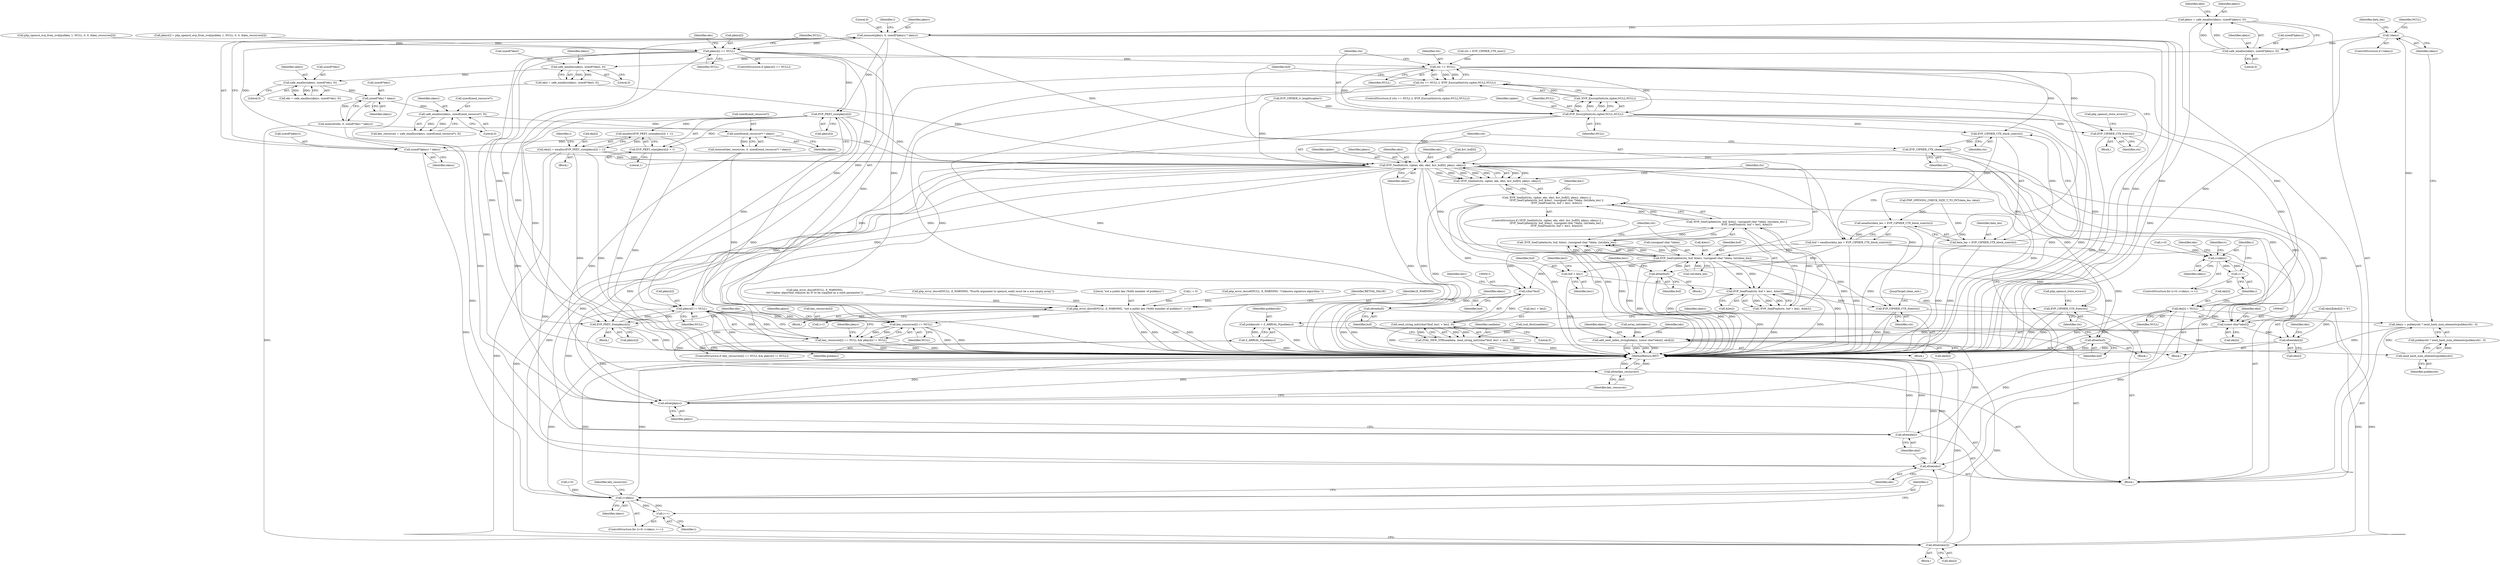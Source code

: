 digraph "0_php_91826a311dd37f4c4e5d605fa7af331e80ddd4c3@API" {
"1000272" [label="(Call,memset(pkeys, 0, sizeof(*pkeys) * nkeys))"];
"1000226" [label="(Call,pkeys = safe_emalloc(nkeys, sizeof(*pkeys), 0))"];
"1000228" [label="(Call,safe_emalloc(nkeys, sizeof(*pkeys), 0))"];
"1000177" [label="(Call,!nkeys)"];
"1000169" [label="(Call,nkeys = pubkeysht ? zend_hash_num_elements(pubkeysht) : 0)"];
"1000173" [label="(Call,zend_hash_num_elements(pubkeysht))"];
"1000165" [label="(Call,pubkeysht = Z_ARRVAL_P(pubkeys))"];
"1000167" [label="(Call,Z_ARRVAL_P(pubkeys))"];
"1000275" [label="(Call,sizeof(*pkeys) * nkeys)"];
"1000268" [label="(Call,sizeof(zend_resource*) * nkeys)"];
"1000260" [label="(Call,safe_emalloc(nkeys, sizeof(zend_resource*), 0))"];
"1000253" [label="(Call,sizeof(*eks) * nkeys)"];
"1000244" [label="(Call,safe_emalloc(nkeys, sizeof(*eks), 0))"];
"1000236" [label="(Call,safe_emalloc(nkeys, sizeof(*eksl), 0))"];
"1000299" [label="(Call,pkeys[i] == NULL)"];
"1000305" [label="(Call,php_error_docref(NULL, E_WARNING, \"not a public key (%dth member of pubkeys)\", i+1))"];
"1000504" [label="(Call,key_resources[i] == NULL)"];
"1000503" [label="(Call,key_resources[i] == NULL && pkeys[i] != NULL)"];
"1000509" [label="(Call,pkeys[i] != NULL)"];
"1000515" [label="(Call,EVP_PKEY_free(pkeys[i]))"];
"1000532" [label="(Call,efree(pkeys))"];
"1000534" [label="(Call,efree(key_resources))"];
"1000320" [label="(Call,EVP_PKEY_size(pkeys[i]))"];
"1000318" [label="(Call,emalloc(EVP_PKEY_size(pkeys[i]) + 1))"];
"1000314" [label="(Call,eks[i] = emalloc(EVP_PKEY_size(pkeys[i]) + 1))"];
"1000360" [label="(Call,EVP_SealInit(ctx, cipher, eks, eksl, &iv_buf[0], pkeys, nkeys))"];
"1000359" [label="(Call,!EVP_SealInit(ctx, cipher, eks, eksl, &iv_buf[0], pkeys, nkeys))"];
"1000358" [label="(Call,!EVP_SealInit(ctx, cipher, eks, eksl, &iv_buf[0], pkeys, nkeys) ||\n                        !EVP_SealUpdate(ctx, buf, &len1, (unsigned char *)data, (int)data_len) ||\n                        !EVP_SealFinal(ctx, buf + len1, &len2))"];
"1000373" [label="(Call,EVP_SealUpdate(ctx, buf, &len1, (unsigned char *)data, (int)data_len))"];
"1000372" [label="(Call,!EVP_SealUpdate(ctx, buf, &len1, (unsigned char *)data, (int)data_len))"];
"1000371" [label="(Call,!EVP_SealUpdate(ctx, buf, &len1, (unsigned char *)data, (int)data_len) ||\n                        !EVP_SealFinal(ctx, buf + len1, &len2))"];
"1000385" [label="(Call,EVP_SealFinal(ctx, buf + len1, &len2))"];
"1000384" [label="(Call,!EVP_SealFinal(ctx, buf + len1, &len2))"];
"1000395" [label="(Call,EVP_CIPHER_CTX_free(ctx))"];
"1000489" [label="(Call,EVP_CIPHER_CTX_free(ctx))"];
"1000387" [label="(Call,buf + len1)"];
"1000393" [label="(Call,efree(buf))"];
"1000412" [label="(Call,(char*)buf)"];
"1000411" [label="(Call,zend_string_init((char*)buf, len1 + len2, 0))"];
"1000409" [label="(Call,ZVAL_NEW_STR(sealdata, zend_string_init((char*)buf, len1 + len2, 0)))"];
"1000419" [label="(Call,efree(buf))"];
"1000483" [label="(Call,efree(buf))"];
"1000429" [label="(Call,i<nkeys)"];
"1000432" [label="(Call,i++)"];
"1000496" [label="(Call,i<nkeys)"];
"1000499" [label="(Call,i++)"];
"1000446" [label="(Call,(const char*)eks[i])"];
"1000444" [label="(Call,add_next_index_stringl(ekeys, (const char*)eks[i], eksl[i]))"];
"1000530" [label="(Call,efree(eksl))"];
"1000454" [label="(Call,efree(eks[i]))"];
"1000524" [label="(Call,efree(eks[i]))"];
"1000528" [label="(Call,efree(eks))"];
"1000319" [label="(Call,EVP_PKEY_size(pkeys[i]) + 1)"];
"1000333" [label="(Call,ctx == NULL)"];
"1000332" [label="(Call,ctx == NULL || !EVP_EncryptInit(ctx,cipher,NULL,NULL))"];
"1000337" [label="(Call,EVP_EncryptInit(ctx,cipher,NULL,NULL))"];
"1000336" [label="(Call,!EVP_EncryptInit(ctx,cipher,NULL,NULL))"];
"1000343" [label="(Call,EVP_CIPHER_CTX_free(ctx))"];
"1000353" [label="(Call,EVP_CIPHER_CTX_block_size(ctx))"];
"1000350" [label="(Call,emalloc(data_len + EVP_CIPHER_CTX_block_size(ctx)))"];
"1000348" [label="(Call,buf = emalloc(data_len + EVP_CIPHER_CTX_block_size(ctx)))"];
"1000351" [label="(Call,data_len + EVP_CIPHER_CTX_block_size(ctx))"];
"1000355" [label="(Call,EVP_CIPHER_CTX_cleanup(ctx))"];
"1000458" [label="(Call,eks[i] = NULL)"];
"1000423" [label="(Call,array_init(ekeys))"];
"1000274" [label="(Literal,0)"];
"1000249" [label="(Literal,0)"];
"1000272" [label="(Call,memset(pkeys, 0, sizeof(*pkeys) * nkeys))"];
"1000245" [label="(Identifier,nkeys)"];
"1000357" [label="(ControlStructure,if (!EVP_SealInit(ctx, cipher, eks, eksl, &iv_buf[0], pkeys, nkeys) ||\n                        !EVP_SealUpdate(ctx, buf, &len1, (unsigned char *)data, (int)data_len) ||\n                        !EVP_SealFinal(ctx, buf + len1, &len2)))"];
"1000422" [label="(Identifier,ekeys)"];
"1000371" [label="(Call,!EVP_SealUpdate(ctx, buf, &len1, (unsigned char *)data, (int)data_len) ||\n                        !EVP_SealFinal(ctx, buf + len1, &len2))"];
"1000393" [label="(Call,efree(buf))"];
"1000384" [label="(Call,!EVP_SealFinal(ctx, buf + len1, &len2))"];
"1000378" [label="(Call,(unsigned char *)data)"];
"1000392" [label="(Block,)"];
"1000257" [label="(Identifier,nkeys)"];
"1000320" [label="(Call,EVP_PKEY_size(pkeys[i]))"];
"1000250" [label="(Call,memset(eks, 0, sizeof(*eks) * nkeys))"];
"1000482" [label="(Block,)"];
"1000303" [label="(Identifier,NULL)"];
"1000484" [label="(Identifier,buf)"];
"1000280" [label="(Call,i = 0)"];
"1000176" [label="(ControlStructure,if (!nkeys))"];
"1000360" [label="(Call,EVP_SealInit(ctx, cipher, eks, eksl, &iv_buf[0], pkeys, nkeys))"];
"1000199" [label="(Call,php_error_docref(NULL, E_WARNING, \"Unknown signature algorithm.\"))"];
"1000406" [label="(Block,)"];
"1000490" [label="(Identifier,ctx)"];
"1000394" [label="(Identifier,buf)"];
"1000498" [label="(Identifier,nkeys)"];
"1000435" [label="(Call,eks[i][eksl[i]] = '\0')"];
"1000229" [label="(Identifier,nkeys)"];
"1000165" [label="(Call,pubkeysht = Z_ARRVAL_P(pubkeys))"];
"1000529" [label="(Identifier,eks)"];
"1000275" [label="(Call,sizeof(*pkeys) * nkeys)"];
"1000281" [label="(Identifier,i)"];
"1000514" [label="(Block,)"];
"1000254" [label="(Call,sizeof(*eks))"];
"1000407" [label="(Call,zval_dtor(sealdata))"];
"1000345" [label="(Call,php_openssl_store_errors())"];
"1000304" [label="(Block,)"];
"1000391" [label="(Identifier,len2)"];
"1000504" [label="(Call,key_resources[i] == NULL)"];
"1000390" [label="(Call,&len2)"];
"1000396" [label="(Identifier,ctx)"];
"1000230" [label="(Call,sizeof(*pkeys))"];
"1000312" [label="(Identifier,RETVAL_FALSE)"];
"1000419" [label="(Call,efree(buf))"];
"1000410" [label="(Identifier,sealdata)"];
"1000426" [label="(Call,i=0)"];
"1000344" [label="(Identifier,ctx)"];
"1000349" [label="(Identifier,buf)"];
"1000369" [label="(Identifier,pkeys)"];
"1000186" [label="(Identifier,data_len)"];
"1000487" [label="(Identifier,len1)"];
"1000534" [label="(Call,efree(key_resources))"];
"1000438" [label="(Identifier,eks)"];
"1000508" [label="(Identifier,NULL)"];
"1000356" [label="(Identifier,ctx)"];
"1000228" [label="(Call,safe_emalloc(nkeys, sizeof(*pkeys), 0))"];
"1000434" [label="(Block,)"];
"1000306" [label="(Identifier,NULL)"];
"1000515" [label="(Call,EVP_PKEY_free(pkeys[i]))"];
"1000361" [label="(Identifier,ctx)"];
"1000493" [label="(Call,i=0)"];
"1000531" [label="(Identifier,eksl)"];
"1000497" [label="(Identifier,i)"];
"1000166" [label="(Identifier,pubkeysht)"];
"1000300" [label="(Call,pkeys[i])"];
"1000185" [label="(Call,PHP_OPENSSL_CHECK_SIZE_T_TO_INT(data_len, data))"];
"1000374" [label="(Identifier,ctx)"];
"1000454" [label="(Call,efree(eks[i]))"];
"1000430" [label="(Identifier,i)"];
"1000340" [label="(Identifier,NULL)"];
"1000288" [label="(Call,php_openssl_evp_from_zval(pubkey, 1, NULL, 0, 0, &key_resources[i]))"];
"1000373" [label="(Call,EVP_SealUpdate(ctx, buf, &len1, (unsigned char *)data, (int)data_len))"];
"1000261" [label="(Identifier,nkeys)"];
"1000532" [label="(Call,efree(pkeys))"];
"1000528" [label="(Call,efree(eks))"];
"1000177" [label="(Call,!nkeys)"];
"1000376" [label="(Call,&len1)"];
"1000328" [label="(Call,ctx = EVP_CIPHER_CTX_new())"];
"1000499" [label="(Call,i++)"];
"1000211" [label="(Call,EVP_CIPHER_iv_length(cipher))"];
"1000170" [label="(Identifier,nkeys)"];
"1000339" [label="(Identifier,cipher)"];
"1000236" [label="(Call,safe_emalloc(nkeys, sizeof(*eksl), 0))"];
"1000536" [label="(MethodReturn,RET)"];
"1000309" [label="(Call,i+1)"];
"1000535" [label="(Identifier,key_resources)"];
"1000283" [label="(Block,)"];
"1000418" [label="(Literal,0)"];
"1000456" [label="(Identifier,eks)"];
"1000299" [label="(Call,pkeys[i] == NULL)"];
"1000167" [label="(Call,Z_ARRVAL_P(pubkeys))"];
"1000364" [label="(Identifier,eksl)"];
"1000464" [label="(Identifier,iv)"];
"1000318" [label="(Call,emalloc(EVP_PKEY_size(pkeys[i]) + 1))"];
"1000174" [label="(Identifier,pubkeysht)"];
"1000412" [label="(Call,(char*)buf)"];
"1000530" [label="(Call,efree(eksl))"];
"1000363" [label="(Identifier,eks)"];
"1000510" [label="(Call,pkeys[i])"];
"1000523" [label="(Block,)"];
"1000260" [label="(Call,safe_emalloc(nkeys, sizeof(zend_resource*), 0))"];
"1000503" [label="(Call,key_resources[i] == NULL && pkeys[i] != NULL)"];
"1000432" [label="(Call,i++)"];
"1000307" [label="(Identifier,E_WARNING)"];
"1000381" [label="(Call,(int)data_len)"];
"1000385" [label="(Call,EVP_SealFinal(ctx, buf + len1, &len2))"];
"1000359" [label="(Call,!EVP_SealInit(ctx, cipher, eks, eksl, &iv_buf[0], pkeys, nkeys))"];
"1000411" [label="(Call,zend_string_init((char*)buf, len1 + len2, 0))"];
"1000350" [label="(Call,emalloc(data_len + EVP_CIPHER_CTX_block_size(ctx)))"];
"1000233" [label="(Literal,0)"];
"1000284" [label="(Call,pkeys[i] = php_openssl_evp_from_zval(pubkey, 1, NULL, 0, 0, &key_resources[i]))"];
"1000343" [label="(Call,EVP_CIPHER_CTX_free(ctx))"];
"1000375" [label="(Identifier,buf)"];
"1000452" [label="(Identifier,eksl)"];
"1000221" [label="(Call,php_error_docref(NULL, E_WARNING,\n\t\t\t\t\"Cipher algorithm requires an IV to be supplied as a sixth parameter\"))"];
"1000244" [label="(Call,safe_emalloc(nkeys, sizeof(*eks), 0))"];
"1000235" [label="(Identifier,eksl)"];
"1000332" [label="(Call,ctx == NULL || !EVP_EncryptInit(ctx,cipher,NULL,NULL))"];
"1000237" [label="(Identifier,nkeys)"];
"1000298" [label="(ControlStructure,if (pkeys[i] == NULL))"];
"1000333" [label="(Call,ctx == NULL)"];
"1000483" [label="(Call,efree(buf))"];
"1000342" [label="(Block,)"];
"1000387" [label="(Call,buf + len1)"];
"1000451" [label="(Call,eksl[i])"];
"1000268" [label="(Call,sizeof(zend_resource*) * nkeys)"];
"1000354" [label="(Identifier,ctx)"];
"1000324" [label="(Literal,1)"];
"1000403" [label="(Identifier,len1)"];
"1000492" [label="(ControlStructure,for (i=0; i<nkeys; i++))"];
"1000370" [label="(Identifier,nkeys)"];
"1000352" [label="(Identifier,data_len)"];
"1000315" [label="(Call,eks[i])"];
"1000279" [label="(Identifier,nkeys)"];
"1000448" [label="(Call,eks[i])"];
"1000496" [label="(Call,i<nkeys)"];
"1000395" [label="(Call,EVP_CIPHER_CTX_free(ctx))"];
"1000169" [label="(Call,nkeys = pubkeysht ? zend_hash_num_elements(pubkeysht) : 0)"];
"1000168" [label="(Identifier,pubkeys)"];
"1000458" [label="(Call,eks[i] = NULL)"];
"1000358" [label="(Call,!EVP_SealInit(ctx, cipher, eks, eksl, &iv_buf[0], pkeys, nkeys) ||\n                        !EVP_SealUpdate(ctx, buf, &len1, (unsigned char *)data, (int)data_len) ||\n                        !EVP_SealFinal(ctx, buf + len1, &len2))"];
"1000445" [label="(Identifier,ekeys)"];
"1000181" [label="(Identifier,NULL)"];
"1000314" [label="(Call,eks[i] = emalloc(EVP_PKEY_size(pkeys[i]) + 1))"];
"1000264" [label="(Literal,0)"];
"1000338" [label="(Identifier,ctx)"];
"1000348" [label="(Call,buf = emalloc(data_len + EVP_CIPHER_CTX_block_size(ctx)))"];
"1000429" [label="(Call,i<nkeys)"];
"1000180" [label="(Call,php_error_docref(NULL, E_WARNING, \"Fourth argument to openssl_seal() must be a non-empty array\"))"];
"1000431" [label="(Identifier,nkeys)"];
"1000409" [label="(Call,ZVAL_NEW_STR(sealdata, zend_string_init((char*)buf, len1 + len2, 0)))"];
"1000420" [label="(Identifier,buf)"];
"1000253" [label="(Call,sizeof(*eks) * nkeys)"];
"1000446" [label="(Call,(const char*)eks[i])"];
"1000513" [label="(Identifier,NULL)"];
"1000509" [label="(Call,pkeys[i] != NULL)"];
"1000351" [label="(Call,data_len + EVP_CIPHER_CTX_block_size(ctx))"];
"1000460" [label="(Identifier,eks)"];
"1000234" [label="(Call,eksl = safe_emalloc(nkeys, sizeof(*eksl), 0))"];
"1000524" [label="(Call,efree(eks[i]))"];
"1000388" [label="(Identifier,buf)"];
"1000246" [label="(Call,sizeof(*eks))"];
"1000459" [label="(Call,eks[i])"];
"1000491" [label="(JumpTarget,clean_exit:)"];
"1000397" [label="(Call,php_openssl_store_errors())"];
"1000269" [label="(Call,sizeof(zend_resource*))"];
"1000273" [label="(Identifier,pkeys)"];
"1000326" [label="(Identifier,i)"];
"1000331" [label="(ControlStructure,if (ctx == NULL || !EVP_EncryptInit(ctx,cipher,NULL,NULL)))"];
"1000386" [label="(Identifier,ctx)"];
"1000265" [label="(Call,memset(key_resources, 0, sizeof(zend_resource*) * nkeys))"];
"1000433" [label="(Identifier,i)"];
"1000365" [label="(Call,&iv_buf[0])"];
"1000415" [label="(Call,len1 + len2)"];
"1000425" [label="(ControlStructure,for (i=0; i<nkeys; i++))"];
"1000271" [label="(Identifier,nkeys)"];
"1000416" [label="(Identifier,len1)"];
"1000500" [label="(Identifier,i)"];
"1000517" [label="(Identifier,pkeys)"];
"1000506" [label="(Identifier,key_resources)"];
"1000334" [label="(Identifier,ctx)"];
"1000444" [label="(Call,add_next_index_stringl(ekeys, (const char*)eks[i], eksl[i]))"];
"1000525" [label="(Call,eks[i])"];
"1000516" [label="(Call,pkeys[i])"];
"1000242" [label="(Call,eks = safe_emalloc(nkeys, sizeof(*eks), 0))"];
"1000489" [label="(Call,EVP_CIPHER_CTX_free(ctx))"];
"1000511" [label="(Identifier,pkeys)"];
"1000502" [label="(ControlStructure,if (key_resources[i] == NULL && pkeys[i] != NULL))"];
"1000262" [label="(Call,sizeof(zend_resource*))"];
"1000258" [label="(Call,key_resources = safe_emalloc(nkeys, sizeof(zend_resource*), 0))"];
"1000389" [label="(Identifier,len1)"];
"1000305" [label="(Call,php_error_docref(NULL, E_WARNING, \"not a public key (%dth member of pubkeys)\", i+1))"];
"1000372" [label="(Call,!EVP_SealUpdate(ctx, buf, &len1, (unsigned char *)data, (int)data_len))"];
"1000178" [label="(Identifier,nkeys)"];
"1000533" [label="(Identifier,pkeys)"];
"1000341" [label="(Identifier,NULL)"];
"1000462" [label="(Identifier,NULL)"];
"1000173" [label="(Call,zend_hash_num_elements(pubkeysht))"];
"1000241" [label="(Literal,0)"];
"1000238" [label="(Call,sizeof(*eksl))"];
"1000227" [label="(Identifier,pkeys)"];
"1000308" [label="(Literal,\"not a public key (%dth member of pubkeys)\")"];
"1000337" [label="(Call,EVP_EncryptInit(ctx,cipher,NULL,NULL))"];
"1000355" [label="(Call,EVP_CIPHER_CTX_cleanup(ctx))"];
"1000335" [label="(Identifier,NULL)"];
"1000105" [label="(Block,)"];
"1000316" [label="(Identifier,eks)"];
"1000321" [label="(Call,pkeys[i])"];
"1000319" [label="(Call,EVP_PKEY_size(pkeys[i]) + 1)"];
"1000505" [label="(Call,key_resources[i])"];
"1000414" [label="(Identifier,buf)"];
"1000353" [label="(Call,EVP_CIPHER_CTX_block_size(ctx))"];
"1000336" [label="(Call,!EVP_EncryptInit(ctx,cipher,NULL,NULL))"];
"1000276" [label="(Call,sizeof(*pkeys))"];
"1000521" [label="(Identifier,eks)"];
"1000226" [label="(Call,pkeys = safe_emalloc(nkeys, sizeof(*pkeys), 0))"];
"1000171" [label="(Call,pubkeysht ? zend_hash_num_elements(pubkeysht) : 0)"];
"1000362" [label="(Identifier,cipher)"];
"1000455" [label="(Call,eks[i])"];
"1000272" -> "1000105"  [label="AST: "];
"1000272" -> "1000275"  [label="CFG: "];
"1000273" -> "1000272"  [label="AST: "];
"1000274" -> "1000272"  [label="AST: "];
"1000275" -> "1000272"  [label="AST: "];
"1000281" -> "1000272"  [label="CFG: "];
"1000272" -> "1000536"  [label="DDG: "];
"1000272" -> "1000536"  [label="DDG: "];
"1000226" -> "1000272"  [label="DDG: "];
"1000275" -> "1000272"  [label="DDG: "];
"1000272" -> "1000299"  [label="DDG: "];
"1000272" -> "1000320"  [label="DDG: "];
"1000272" -> "1000360"  [label="DDG: "];
"1000272" -> "1000509"  [label="DDG: "];
"1000272" -> "1000515"  [label="DDG: "];
"1000272" -> "1000532"  [label="DDG: "];
"1000226" -> "1000105"  [label="AST: "];
"1000226" -> "1000228"  [label="CFG: "];
"1000227" -> "1000226"  [label="AST: "];
"1000228" -> "1000226"  [label="AST: "];
"1000235" -> "1000226"  [label="CFG: "];
"1000226" -> "1000536"  [label="DDG: "];
"1000228" -> "1000226"  [label="DDG: "];
"1000228" -> "1000226"  [label="DDG: "];
"1000228" -> "1000233"  [label="CFG: "];
"1000229" -> "1000228"  [label="AST: "];
"1000230" -> "1000228"  [label="AST: "];
"1000233" -> "1000228"  [label="AST: "];
"1000177" -> "1000228"  [label="DDG: "];
"1000228" -> "1000236"  [label="DDG: "];
"1000177" -> "1000176"  [label="AST: "];
"1000177" -> "1000178"  [label="CFG: "];
"1000178" -> "1000177"  [label="AST: "];
"1000181" -> "1000177"  [label="CFG: "];
"1000186" -> "1000177"  [label="CFG: "];
"1000177" -> "1000536"  [label="DDG: "];
"1000169" -> "1000177"  [label="DDG: "];
"1000169" -> "1000105"  [label="AST: "];
"1000169" -> "1000171"  [label="CFG: "];
"1000170" -> "1000169"  [label="AST: "];
"1000171" -> "1000169"  [label="AST: "];
"1000178" -> "1000169"  [label="CFG: "];
"1000169" -> "1000536"  [label="DDG: "];
"1000173" -> "1000169"  [label="DDG: "];
"1000173" -> "1000171"  [label="AST: "];
"1000173" -> "1000174"  [label="CFG: "];
"1000174" -> "1000173"  [label="AST: "];
"1000171" -> "1000173"  [label="CFG: "];
"1000173" -> "1000171"  [label="DDG: "];
"1000165" -> "1000173"  [label="DDG: "];
"1000165" -> "1000105"  [label="AST: "];
"1000165" -> "1000167"  [label="CFG: "];
"1000166" -> "1000165"  [label="AST: "];
"1000167" -> "1000165"  [label="AST: "];
"1000170" -> "1000165"  [label="CFG: "];
"1000165" -> "1000536"  [label="DDG: "];
"1000167" -> "1000165"  [label="DDG: "];
"1000167" -> "1000168"  [label="CFG: "];
"1000168" -> "1000167"  [label="AST: "];
"1000167" -> "1000536"  [label="DDG: "];
"1000275" -> "1000279"  [label="CFG: "];
"1000276" -> "1000275"  [label="AST: "];
"1000279" -> "1000275"  [label="AST: "];
"1000268" -> "1000275"  [label="DDG: "];
"1000275" -> "1000360"  [label="DDG: "];
"1000275" -> "1000496"  [label="DDG: "];
"1000268" -> "1000265"  [label="AST: "];
"1000268" -> "1000271"  [label="CFG: "];
"1000269" -> "1000268"  [label="AST: "];
"1000271" -> "1000268"  [label="AST: "];
"1000265" -> "1000268"  [label="CFG: "];
"1000268" -> "1000265"  [label="DDG: "];
"1000260" -> "1000268"  [label="DDG: "];
"1000260" -> "1000258"  [label="AST: "];
"1000260" -> "1000264"  [label="CFG: "];
"1000261" -> "1000260"  [label="AST: "];
"1000262" -> "1000260"  [label="AST: "];
"1000264" -> "1000260"  [label="AST: "];
"1000258" -> "1000260"  [label="CFG: "];
"1000260" -> "1000258"  [label="DDG: "];
"1000260" -> "1000258"  [label="DDG: "];
"1000253" -> "1000260"  [label="DDG: "];
"1000253" -> "1000250"  [label="AST: "];
"1000253" -> "1000257"  [label="CFG: "];
"1000254" -> "1000253"  [label="AST: "];
"1000257" -> "1000253"  [label="AST: "];
"1000250" -> "1000253"  [label="CFG: "];
"1000253" -> "1000250"  [label="DDG: "];
"1000244" -> "1000253"  [label="DDG: "];
"1000244" -> "1000242"  [label="AST: "];
"1000244" -> "1000249"  [label="CFG: "];
"1000245" -> "1000244"  [label="AST: "];
"1000246" -> "1000244"  [label="AST: "];
"1000249" -> "1000244"  [label="AST: "];
"1000242" -> "1000244"  [label="CFG: "];
"1000244" -> "1000242"  [label="DDG: "];
"1000244" -> "1000242"  [label="DDG: "];
"1000236" -> "1000244"  [label="DDG: "];
"1000236" -> "1000234"  [label="AST: "];
"1000236" -> "1000241"  [label="CFG: "];
"1000237" -> "1000236"  [label="AST: "];
"1000238" -> "1000236"  [label="AST: "];
"1000241" -> "1000236"  [label="AST: "];
"1000234" -> "1000236"  [label="CFG: "];
"1000236" -> "1000234"  [label="DDG: "];
"1000236" -> "1000234"  [label="DDG: "];
"1000299" -> "1000298"  [label="AST: "];
"1000299" -> "1000303"  [label="CFG: "];
"1000300" -> "1000299"  [label="AST: "];
"1000303" -> "1000299"  [label="AST: "];
"1000306" -> "1000299"  [label="CFG: "];
"1000316" -> "1000299"  [label="CFG: "];
"1000299" -> "1000536"  [label="DDG: "];
"1000299" -> "1000536"  [label="DDG: "];
"1000284" -> "1000299"  [label="DDG: "];
"1000288" -> "1000299"  [label="DDG: "];
"1000299" -> "1000305"  [label="DDG: "];
"1000299" -> "1000320"  [label="DDG: "];
"1000299" -> "1000333"  [label="DDG: "];
"1000299" -> "1000509"  [label="DDG: "];
"1000299" -> "1000515"  [label="DDG: "];
"1000299" -> "1000532"  [label="DDG: "];
"1000305" -> "1000304"  [label="AST: "];
"1000305" -> "1000309"  [label="CFG: "];
"1000306" -> "1000305"  [label="AST: "];
"1000307" -> "1000305"  [label="AST: "];
"1000308" -> "1000305"  [label="AST: "];
"1000309" -> "1000305"  [label="AST: "];
"1000312" -> "1000305"  [label="CFG: "];
"1000305" -> "1000536"  [label="DDG: "];
"1000305" -> "1000536"  [label="DDG: "];
"1000305" -> "1000536"  [label="DDG: "];
"1000305" -> "1000536"  [label="DDG: "];
"1000180" -> "1000305"  [label="DDG: "];
"1000199" -> "1000305"  [label="DDG: "];
"1000221" -> "1000305"  [label="DDG: "];
"1000280" -> "1000305"  [label="DDG: "];
"1000305" -> "1000504"  [label="DDG: "];
"1000504" -> "1000503"  [label="AST: "];
"1000504" -> "1000508"  [label="CFG: "];
"1000505" -> "1000504"  [label="AST: "];
"1000508" -> "1000504"  [label="AST: "];
"1000511" -> "1000504"  [label="CFG: "];
"1000503" -> "1000504"  [label="CFG: "];
"1000504" -> "1000536"  [label="DDG: "];
"1000504" -> "1000536"  [label="DDG: "];
"1000504" -> "1000503"  [label="DDG: "];
"1000504" -> "1000503"  [label="DDG: "];
"1000265" -> "1000504"  [label="DDG: "];
"1000509" -> "1000504"  [label="DDG: "];
"1000337" -> "1000504"  [label="DDG: "];
"1000333" -> "1000504"  [label="DDG: "];
"1000504" -> "1000509"  [label="DDG: "];
"1000504" -> "1000534"  [label="DDG: "];
"1000503" -> "1000502"  [label="AST: "];
"1000503" -> "1000509"  [label="CFG: "];
"1000509" -> "1000503"  [label="AST: "];
"1000517" -> "1000503"  [label="CFG: "];
"1000521" -> "1000503"  [label="CFG: "];
"1000503" -> "1000536"  [label="DDG: "];
"1000503" -> "1000536"  [label="DDG: "];
"1000503" -> "1000536"  [label="DDG: "];
"1000509" -> "1000503"  [label="DDG: "];
"1000509" -> "1000503"  [label="DDG: "];
"1000509" -> "1000513"  [label="CFG: "];
"1000510" -> "1000509"  [label="AST: "];
"1000513" -> "1000509"  [label="AST: "];
"1000509" -> "1000536"  [label="DDG: "];
"1000509" -> "1000536"  [label="DDG: "];
"1000360" -> "1000509"  [label="DDG: "];
"1000515" -> "1000509"  [label="DDG: "];
"1000320" -> "1000509"  [label="DDG: "];
"1000509" -> "1000515"  [label="DDG: "];
"1000509" -> "1000532"  [label="DDG: "];
"1000515" -> "1000514"  [label="AST: "];
"1000515" -> "1000516"  [label="CFG: "];
"1000516" -> "1000515"  [label="AST: "];
"1000521" -> "1000515"  [label="CFG: "];
"1000515" -> "1000536"  [label="DDG: "];
"1000515" -> "1000536"  [label="DDG: "];
"1000360" -> "1000515"  [label="DDG: "];
"1000320" -> "1000515"  [label="DDG: "];
"1000515" -> "1000532"  [label="DDG: "];
"1000532" -> "1000105"  [label="AST: "];
"1000532" -> "1000533"  [label="CFG: "];
"1000533" -> "1000532"  [label="AST: "];
"1000535" -> "1000532"  [label="CFG: "];
"1000532" -> "1000536"  [label="DDG: "];
"1000532" -> "1000536"  [label="DDG: "];
"1000360" -> "1000532"  [label="DDG: "];
"1000320" -> "1000532"  [label="DDG: "];
"1000534" -> "1000105"  [label="AST: "];
"1000534" -> "1000535"  [label="CFG: "];
"1000535" -> "1000534"  [label="AST: "];
"1000536" -> "1000534"  [label="CFG: "];
"1000534" -> "1000536"  [label="DDG: "];
"1000534" -> "1000536"  [label="DDG: "];
"1000265" -> "1000534"  [label="DDG: "];
"1000320" -> "1000319"  [label="AST: "];
"1000320" -> "1000321"  [label="CFG: "];
"1000321" -> "1000320"  [label="AST: "];
"1000324" -> "1000320"  [label="CFG: "];
"1000320" -> "1000536"  [label="DDG: "];
"1000320" -> "1000318"  [label="DDG: "];
"1000320" -> "1000319"  [label="DDG: "];
"1000320" -> "1000360"  [label="DDG: "];
"1000318" -> "1000314"  [label="AST: "];
"1000318" -> "1000319"  [label="CFG: "];
"1000319" -> "1000318"  [label="AST: "];
"1000314" -> "1000318"  [label="CFG: "];
"1000318" -> "1000536"  [label="DDG: "];
"1000318" -> "1000314"  [label="DDG: "];
"1000314" -> "1000283"  [label="AST: "];
"1000315" -> "1000314"  [label="AST: "];
"1000326" -> "1000314"  [label="CFG: "];
"1000314" -> "1000536"  [label="DDG: "];
"1000314" -> "1000536"  [label="DDG: "];
"1000314" -> "1000360"  [label="DDG: "];
"1000314" -> "1000446"  [label="DDG: "];
"1000314" -> "1000524"  [label="DDG: "];
"1000314" -> "1000528"  [label="DDG: "];
"1000360" -> "1000359"  [label="AST: "];
"1000360" -> "1000370"  [label="CFG: "];
"1000361" -> "1000360"  [label="AST: "];
"1000362" -> "1000360"  [label="AST: "];
"1000363" -> "1000360"  [label="AST: "];
"1000364" -> "1000360"  [label="AST: "];
"1000365" -> "1000360"  [label="AST: "];
"1000369" -> "1000360"  [label="AST: "];
"1000370" -> "1000360"  [label="AST: "];
"1000359" -> "1000360"  [label="CFG: "];
"1000360" -> "1000536"  [label="DDG: "];
"1000360" -> "1000536"  [label="DDG: "];
"1000360" -> "1000359"  [label="DDG: "];
"1000360" -> "1000359"  [label="DDG: "];
"1000360" -> "1000359"  [label="DDG: "];
"1000360" -> "1000359"  [label="DDG: "];
"1000360" -> "1000359"  [label="DDG: "];
"1000360" -> "1000359"  [label="DDG: "];
"1000360" -> "1000359"  [label="DDG: "];
"1000355" -> "1000360"  [label="DDG: "];
"1000337" -> "1000360"  [label="DDG: "];
"1000211" -> "1000360"  [label="DDG: "];
"1000250" -> "1000360"  [label="DDG: "];
"1000234" -> "1000360"  [label="DDG: "];
"1000360" -> "1000373"  [label="DDG: "];
"1000360" -> "1000395"  [label="DDG: "];
"1000360" -> "1000429"  [label="DDG: "];
"1000360" -> "1000446"  [label="DDG: "];
"1000360" -> "1000444"  [label="DDG: "];
"1000360" -> "1000454"  [label="DDG: "];
"1000360" -> "1000489"  [label="DDG: "];
"1000360" -> "1000496"  [label="DDG: "];
"1000360" -> "1000524"  [label="DDG: "];
"1000360" -> "1000528"  [label="DDG: "];
"1000360" -> "1000530"  [label="DDG: "];
"1000359" -> "1000358"  [label="AST: "];
"1000374" -> "1000359"  [label="CFG: "];
"1000358" -> "1000359"  [label="CFG: "];
"1000359" -> "1000536"  [label="DDG: "];
"1000359" -> "1000358"  [label="DDG: "];
"1000358" -> "1000357"  [label="AST: "];
"1000358" -> "1000371"  [label="CFG: "];
"1000371" -> "1000358"  [label="AST: "];
"1000394" -> "1000358"  [label="CFG: "];
"1000403" -> "1000358"  [label="CFG: "];
"1000358" -> "1000536"  [label="DDG: "];
"1000358" -> "1000536"  [label="DDG: "];
"1000358" -> "1000536"  [label="DDG: "];
"1000371" -> "1000358"  [label="DDG: "];
"1000371" -> "1000358"  [label="DDG: "];
"1000373" -> "1000372"  [label="AST: "];
"1000373" -> "1000381"  [label="CFG: "];
"1000374" -> "1000373"  [label="AST: "];
"1000375" -> "1000373"  [label="AST: "];
"1000376" -> "1000373"  [label="AST: "];
"1000378" -> "1000373"  [label="AST: "];
"1000381" -> "1000373"  [label="AST: "];
"1000372" -> "1000373"  [label="CFG: "];
"1000373" -> "1000536"  [label="DDG: "];
"1000373" -> "1000536"  [label="DDG: "];
"1000373" -> "1000536"  [label="DDG: "];
"1000373" -> "1000372"  [label="DDG: "];
"1000373" -> "1000372"  [label="DDG: "];
"1000373" -> "1000372"  [label="DDG: "];
"1000373" -> "1000372"  [label="DDG: "];
"1000373" -> "1000372"  [label="DDG: "];
"1000348" -> "1000373"  [label="DDG: "];
"1000378" -> "1000373"  [label="DDG: "];
"1000381" -> "1000373"  [label="DDG: "];
"1000373" -> "1000385"  [label="DDG: "];
"1000373" -> "1000385"  [label="DDG: "];
"1000373" -> "1000387"  [label="DDG: "];
"1000373" -> "1000393"  [label="DDG: "];
"1000373" -> "1000395"  [label="DDG: "];
"1000373" -> "1000412"  [label="DDG: "];
"1000373" -> "1000483"  [label="DDG: "];
"1000373" -> "1000489"  [label="DDG: "];
"1000372" -> "1000371"  [label="AST: "];
"1000386" -> "1000372"  [label="CFG: "];
"1000371" -> "1000372"  [label="CFG: "];
"1000372" -> "1000536"  [label="DDG: "];
"1000372" -> "1000371"  [label="DDG: "];
"1000371" -> "1000384"  [label="CFG: "];
"1000384" -> "1000371"  [label="AST: "];
"1000371" -> "1000536"  [label="DDG: "];
"1000371" -> "1000536"  [label="DDG: "];
"1000384" -> "1000371"  [label="DDG: "];
"1000385" -> "1000384"  [label="AST: "];
"1000385" -> "1000390"  [label="CFG: "];
"1000386" -> "1000385"  [label="AST: "];
"1000387" -> "1000385"  [label="AST: "];
"1000390" -> "1000385"  [label="AST: "];
"1000384" -> "1000385"  [label="CFG: "];
"1000385" -> "1000536"  [label="DDG: "];
"1000385" -> "1000536"  [label="DDG: "];
"1000385" -> "1000384"  [label="DDG: "];
"1000385" -> "1000384"  [label="DDG: "];
"1000385" -> "1000384"  [label="DDG: "];
"1000385" -> "1000395"  [label="DDG: "];
"1000385" -> "1000489"  [label="DDG: "];
"1000384" -> "1000536"  [label="DDG: "];
"1000395" -> "1000392"  [label="AST: "];
"1000395" -> "1000396"  [label="CFG: "];
"1000396" -> "1000395"  [label="AST: "];
"1000397" -> "1000395"  [label="CFG: "];
"1000395" -> "1000536"  [label="DDG: "];
"1000395" -> "1000536"  [label="DDG: "];
"1000489" -> "1000105"  [label="AST: "];
"1000489" -> "1000490"  [label="CFG: "];
"1000490" -> "1000489"  [label="AST: "];
"1000491" -> "1000489"  [label="CFG: "];
"1000489" -> "1000536"  [label="DDG: "];
"1000489" -> "1000536"  [label="DDG: "];
"1000387" -> "1000389"  [label="CFG: "];
"1000388" -> "1000387"  [label="AST: "];
"1000389" -> "1000387"  [label="AST: "];
"1000391" -> "1000387"  [label="CFG: "];
"1000387" -> "1000536"  [label="DDG: "];
"1000393" -> "1000392"  [label="AST: "];
"1000393" -> "1000394"  [label="CFG: "];
"1000394" -> "1000393"  [label="AST: "];
"1000396" -> "1000393"  [label="CFG: "];
"1000393" -> "1000536"  [label="DDG: "];
"1000393" -> "1000536"  [label="DDG: "];
"1000348" -> "1000393"  [label="DDG: "];
"1000412" -> "1000411"  [label="AST: "];
"1000412" -> "1000414"  [label="CFG: "];
"1000413" -> "1000412"  [label="AST: "];
"1000414" -> "1000412"  [label="AST: "];
"1000416" -> "1000412"  [label="CFG: "];
"1000412" -> "1000411"  [label="DDG: "];
"1000348" -> "1000412"  [label="DDG: "];
"1000412" -> "1000419"  [label="DDG: "];
"1000411" -> "1000409"  [label="AST: "];
"1000411" -> "1000418"  [label="CFG: "];
"1000415" -> "1000411"  [label="AST: "];
"1000418" -> "1000411"  [label="AST: "];
"1000409" -> "1000411"  [label="CFG: "];
"1000411" -> "1000536"  [label="DDG: "];
"1000411" -> "1000409"  [label="DDG: "];
"1000411" -> "1000409"  [label="DDG: "];
"1000411" -> "1000409"  [label="DDG: "];
"1000409" -> "1000406"  [label="AST: "];
"1000410" -> "1000409"  [label="AST: "];
"1000420" -> "1000409"  [label="CFG: "];
"1000409" -> "1000536"  [label="DDG: "];
"1000409" -> "1000536"  [label="DDG: "];
"1000409" -> "1000536"  [label="DDG: "];
"1000407" -> "1000409"  [label="DDG: "];
"1000419" -> "1000406"  [label="AST: "];
"1000419" -> "1000420"  [label="CFG: "];
"1000420" -> "1000419"  [label="AST: "];
"1000422" -> "1000419"  [label="CFG: "];
"1000419" -> "1000536"  [label="DDG: "];
"1000419" -> "1000536"  [label="DDG: "];
"1000483" -> "1000482"  [label="AST: "];
"1000483" -> "1000484"  [label="CFG: "];
"1000484" -> "1000483"  [label="AST: "];
"1000487" -> "1000483"  [label="CFG: "];
"1000483" -> "1000536"  [label="DDG: "];
"1000483" -> "1000536"  [label="DDG: "];
"1000348" -> "1000483"  [label="DDG: "];
"1000429" -> "1000425"  [label="AST: "];
"1000429" -> "1000431"  [label="CFG: "];
"1000430" -> "1000429"  [label="AST: "];
"1000431" -> "1000429"  [label="AST: "];
"1000438" -> "1000429"  [label="CFG: "];
"1000464" -> "1000429"  [label="CFG: "];
"1000426" -> "1000429"  [label="DDG: "];
"1000432" -> "1000429"  [label="DDG: "];
"1000429" -> "1000432"  [label="DDG: "];
"1000429" -> "1000496"  [label="DDG: "];
"1000432" -> "1000425"  [label="AST: "];
"1000432" -> "1000433"  [label="CFG: "];
"1000433" -> "1000432"  [label="AST: "];
"1000430" -> "1000432"  [label="CFG: "];
"1000496" -> "1000492"  [label="AST: "];
"1000496" -> "1000498"  [label="CFG: "];
"1000497" -> "1000496"  [label="AST: "];
"1000498" -> "1000496"  [label="AST: "];
"1000506" -> "1000496"  [label="CFG: "];
"1000529" -> "1000496"  [label="CFG: "];
"1000496" -> "1000536"  [label="DDG: "];
"1000496" -> "1000536"  [label="DDG: "];
"1000496" -> "1000536"  [label="DDG: "];
"1000493" -> "1000496"  [label="DDG: "];
"1000499" -> "1000496"  [label="DDG: "];
"1000496" -> "1000499"  [label="DDG: "];
"1000499" -> "1000492"  [label="AST: "];
"1000499" -> "1000500"  [label="CFG: "];
"1000500" -> "1000499"  [label="AST: "];
"1000497" -> "1000499"  [label="CFG: "];
"1000446" -> "1000444"  [label="AST: "];
"1000446" -> "1000448"  [label="CFG: "];
"1000447" -> "1000446"  [label="AST: "];
"1000448" -> "1000446"  [label="AST: "];
"1000452" -> "1000446"  [label="CFG: "];
"1000446" -> "1000444"  [label="DDG: "];
"1000435" -> "1000446"  [label="DDG: "];
"1000458" -> "1000446"  [label="DDG: "];
"1000446" -> "1000454"  [label="DDG: "];
"1000444" -> "1000434"  [label="AST: "];
"1000444" -> "1000451"  [label="CFG: "];
"1000445" -> "1000444"  [label="AST: "];
"1000451" -> "1000444"  [label="AST: "];
"1000456" -> "1000444"  [label="CFG: "];
"1000444" -> "1000536"  [label="DDG: "];
"1000444" -> "1000536"  [label="DDG: "];
"1000444" -> "1000536"  [label="DDG: "];
"1000444" -> "1000536"  [label="DDG: "];
"1000423" -> "1000444"  [label="DDG: "];
"1000444" -> "1000530"  [label="DDG: "];
"1000530" -> "1000105"  [label="AST: "];
"1000530" -> "1000531"  [label="CFG: "];
"1000531" -> "1000530"  [label="AST: "];
"1000533" -> "1000530"  [label="CFG: "];
"1000530" -> "1000536"  [label="DDG: "];
"1000530" -> "1000536"  [label="DDG: "];
"1000234" -> "1000530"  [label="DDG: "];
"1000454" -> "1000434"  [label="AST: "];
"1000454" -> "1000455"  [label="CFG: "];
"1000455" -> "1000454"  [label="AST: "];
"1000460" -> "1000454"  [label="CFG: "];
"1000454" -> "1000536"  [label="DDG: "];
"1000435" -> "1000454"  [label="DDG: "];
"1000524" -> "1000523"  [label="AST: "];
"1000524" -> "1000525"  [label="CFG: "];
"1000525" -> "1000524"  [label="AST: "];
"1000500" -> "1000524"  [label="CFG: "];
"1000524" -> "1000536"  [label="DDG: "];
"1000524" -> "1000536"  [label="DDG: "];
"1000250" -> "1000524"  [label="DDG: "];
"1000435" -> "1000524"  [label="DDG: "];
"1000458" -> "1000524"  [label="DDG: "];
"1000524" -> "1000528"  [label="DDG: "];
"1000528" -> "1000105"  [label="AST: "];
"1000528" -> "1000529"  [label="CFG: "];
"1000529" -> "1000528"  [label="AST: "];
"1000531" -> "1000528"  [label="CFG: "];
"1000528" -> "1000536"  [label="DDG: "];
"1000528" -> "1000536"  [label="DDG: "];
"1000250" -> "1000528"  [label="DDG: "];
"1000458" -> "1000528"  [label="DDG: "];
"1000319" -> "1000324"  [label="CFG: "];
"1000324" -> "1000319"  [label="AST: "];
"1000319" -> "1000536"  [label="DDG: "];
"1000333" -> "1000332"  [label="AST: "];
"1000333" -> "1000335"  [label="CFG: "];
"1000334" -> "1000333"  [label="AST: "];
"1000335" -> "1000333"  [label="AST: "];
"1000338" -> "1000333"  [label="CFG: "];
"1000332" -> "1000333"  [label="CFG: "];
"1000333" -> "1000536"  [label="DDG: "];
"1000333" -> "1000332"  [label="DDG: "];
"1000333" -> "1000332"  [label="DDG: "];
"1000328" -> "1000333"  [label="DDG: "];
"1000333" -> "1000337"  [label="DDG: "];
"1000333" -> "1000337"  [label="DDG: "];
"1000333" -> "1000343"  [label="DDG: "];
"1000333" -> "1000353"  [label="DDG: "];
"1000333" -> "1000458"  [label="DDG: "];
"1000332" -> "1000331"  [label="AST: "];
"1000332" -> "1000336"  [label="CFG: "];
"1000336" -> "1000332"  [label="AST: "];
"1000344" -> "1000332"  [label="CFG: "];
"1000349" -> "1000332"  [label="CFG: "];
"1000332" -> "1000536"  [label="DDG: "];
"1000332" -> "1000536"  [label="DDG: "];
"1000332" -> "1000536"  [label="DDG: "];
"1000336" -> "1000332"  [label="DDG: "];
"1000337" -> "1000336"  [label="AST: "];
"1000337" -> "1000341"  [label="CFG: "];
"1000338" -> "1000337"  [label="AST: "];
"1000339" -> "1000337"  [label="AST: "];
"1000340" -> "1000337"  [label="AST: "];
"1000341" -> "1000337"  [label="AST: "];
"1000336" -> "1000337"  [label="CFG: "];
"1000337" -> "1000536"  [label="DDG: "];
"1000337" -> "1000536"  [label="DDG: "];
"1000337" -> "1000336"  [label="DDG: "];
"1000337" -> "1000336"  [label="DDG: "];
"1000337" -> "1000336"  [label="DDG: "];
"1000211" -> "1000337"  [label="DDG: "];
"1000337" -> "1000343"  [label="DDG: "];
"1000337" -> "1000353"  [label="DDG: "];
"1000337" -> "1000458"  [label="DDG: "];
"1000336" -> "1000536"  [label="DDG: "];
"1000343" -> "1000342"  [label="AST: "];
"1000343" -> "1000344"  [label="CFG: "];
"1000344" -> "1000343"  [label="AST: "];
"1000345" -> "1000343"  [label="CFG: "];
"1000343" -> "1000536"  [label="DDG: "];
"1000343" -> "1000536"  [label="DDG: "];
"1000353" -> "1000351"  [label="AST: "];
"1000353" -> "1000354"  [label="CFG: "];
"1000354" -> "1000353"  [label="AST: "];
"1000351" -> "1000353"  [label="CFG: "];
"1000353" -> "1000350"  [label="DDG: "];
"1000353" -> "1000351"  [label="DDG: "];
"1000353" -> "1000355"  [label="DDG: "];
"1000350" -> "1000348"  [label="AST: "];
"1000350" -> "1000351"  [label="CFG: "];
"1000351" -> "1000350"  [label="AST: "];
"1000348" -> "1000350"  [label="CFG: "];
"1000350" -> "1000536"  [label="DDG: "];
"1000350" -> "1000348"  [label="DDG: "];
"1000185" -> "1000350"  [label="DDG: "];
"1000348" -> "1000105"  [label="AST: "];
"1000349" -> "1000348"  [label="AST: "];
"1000356" -> "1000348"  [label="CFG: "];
"1000348" -> "1000536"  [label="DDG: "];
"1000352" -> "1000351"  [label="AST: "];
"1000351" -> "1000536"  [label="DDG: "];
"1000351" -> "1000536"  [label="DDG: "];
"1000185" -> "1000351"  [label="DDG: "];
"1000355" -> "1000105"  [label="AST: "];
"1000355" -> "1000356"  [label="CFG: "];
"1000356" -> "1000355"  [label="AST: "];
"1000361" -> "1000355"  [label="CFG: "];
"1000355" -> "1000536"  [label="DDG: "];
"1000458" -> "1000434"  [label="AST: "];
"1000458" -> "1000462"  [label="CFG: "];
"1000459" -> "1000458"  [label="AST: "];
"1000462" -> "1000458"  [label="AST: "];
"1000433" -> "1000458"  [label="CFG: "];
"1000458" -> "1000536"  [label="DDG: "];
"1000458" -> "1000536"  [label="DDG: "];
}
